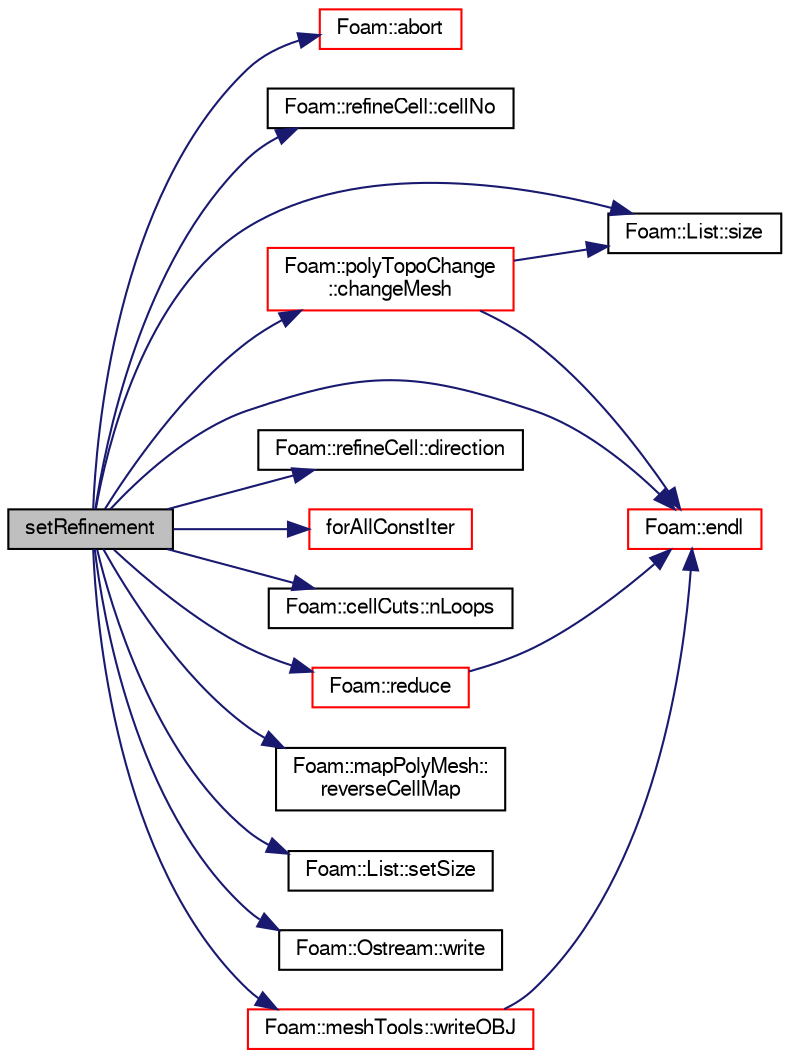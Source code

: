 digraph "setRefinement"
{
  bgcolor="transparent";
  edge [fontname="FreeSans",fontsize="10",labelfontname="FreeSans",labelfontsize="10"];
  node [fontname="FreeSans",fontsize="10",shape=record];
  rankdir="LR";
  Node350 [label="setRefinement",height=0.2,width=0.4,color="black", fillcolor="grey75", style="filled", fontcolor="black"];
  Node350 -> Node351 [color="midnightblue",fontsize="10",style="solid",fontname="FreeSans"];
  Node351 [label="Foam::abort",height=0.2,width=0.4,color="red",URL="$a21124.html#a447107a607d03e417307c203fa5fb44b"];
  Node350 -> Node394 [color="midnightblue",fontsize="10",style="solid",fontname="FreeSans"];
  Node394 [label="Foam::refineCell::cellNo",height=0.2,width=0.4,color="black",URL="$a21522.html#a692d6b50b91a80db27b63ba93762be29"];
  Node350 -> Node395 [color="midnightblue",fontsize="10",style="solid",fontname="FreeSans"];
  Node395 [label="Foam::polyTopoChange\l::changeMesh",height=0.2,width=0.4,color="red",URL="$a21678.html#a1b105b13373ba9f1c7685f873b250cf2",tooltip="Inplace changes mesh without change of patches. "];
  Node395 -> Node359 [color="midnightblue",fontsize="10",style="solid",fontname="FreeSans"];
  Node359 [label="Foam::endl",height=0.2,width=0.4,color="red",URL="$a21124.html#a2db8fe02a0d3909e9351bb4275b23ce4",tooltip="Add newline and flush stream. "];
  Node395 -> Node407 [color="midnightblue",fontsize="10",style="solid",fontname="FreeSans"];
  Node407 [label="Foam::List::size",height=0.2,width=0.4,color="black",URL="$a25694.html#a8a5f6fa29bd4b500caf186f60245b384",tooltip="Override size to be inconsistent with allocated storage. "];
  Node350 -> Node485 [color="midnightblue",fontsize="10",style="solid",fontname="FreeSans"];
  Node485 [label="Foam::refineCell::direction",height=0.2,width=0.4,color="black",URL="$a21522.html#ad413bb0e12940c11f52123245d1a7e09"];
  Node350 -> Node359 [color="midnightblue",fontsize="10",style="solid",fontname="FreeSans"];
  Node350 -> Node486 [color="midnightblue",fontsize="10",style="solid",fontname="FreeSans"];
  Node486 [label="forAllConstIter",height=0.2,width=0.4,color="red",URL="$a38141.html#ae21e2836509b0fa7f7cedf6493b11b09"];
  Node350 -> Node689 [color="midnightblue",fontsize="10",style="solid",fontname="FreeSans"];
  Node689 [label="Foam::cellCuts::nLoops",height=0.2,width=0.4,color="black",URL="$a21466.html#aa761a4a5f944e83e303a6b4c3de13b5a",tooltip="Number of valid cell loops. "];
  Node350 -> Node436 [color="midnightblue",fontsize="10",style="solid",fontname="FreeSans"];
  Node436 [label="Foam::reduce",height=0.2,width=0.4,color="red",URL="$a21124.html#a7ffd6af4acc2eb9ba72ee296b5ecda23"];
  Node436 -> Node359 [color="midnightblue",fontsize="10",style="solid",fontname="FreeSans"];
  Node350 -> Node531 [color="midnightblue",fontsize="10",style="solid",fontname="FreeSans"];
  Node531 [label="Foam::mapPolyMesh::\lreverseCellMap",height=0.2,width=0.4,color="black",URL="$a27386.html#a89843f27b1311c10f35810e3dc692061",tooltip="Reverse cell map. "];
  Node350 -> Node502 [color="midnightblue",fontsize="10",style="solid",fontname="FreeSans"];
  Node502 [label="Foam::List::setSize",height=0.2,width=0.4,color="black",URL="$a25694.html#aedb985ffeaf1bdbfeccc2a8730405703",tooltip="Reset size of List. "];
  Node350 -> Node407 [color="midnightblue",fontsize="10",style="solid",fontname="FreeSans"];
  Node350 -> Node568 [color="midnightblue",fontsize="10",style="solid",fontname="FreeSans"];
  Node568 [label="Foam::Ostream::write",height=0.2,width=0.4,color="black",URL="$a26238.html#a81a19ad9e4098b4701cc8bab9a59d78b",tooltip="Write next token to stream. "];
  Node350 -> Node690 [color="midnightblue",fontsize="10",style="solid",fontname="FreeSans"];
  Node690 [label="Foam::meshTools::writeOBJ",height=0.2,width=0.4,color="red",URL="$a21153.html#afd76c6ccc8ee4a5957f0232218167c17",tooltip="Write obj representation of point. "];
  Node690 -> Node359 [color="midnightblue",fontsize="10",style="solid",fontname="FreeSans"];
}
